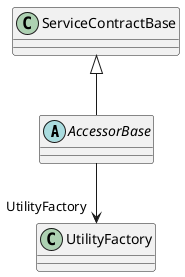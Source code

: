 @startuml
abstract class AccessorBase {
}
ServiceContractBase <|-- AccessorBase
AccessorBase --> "UtilityFactory" UtilityFactory
@enduml
